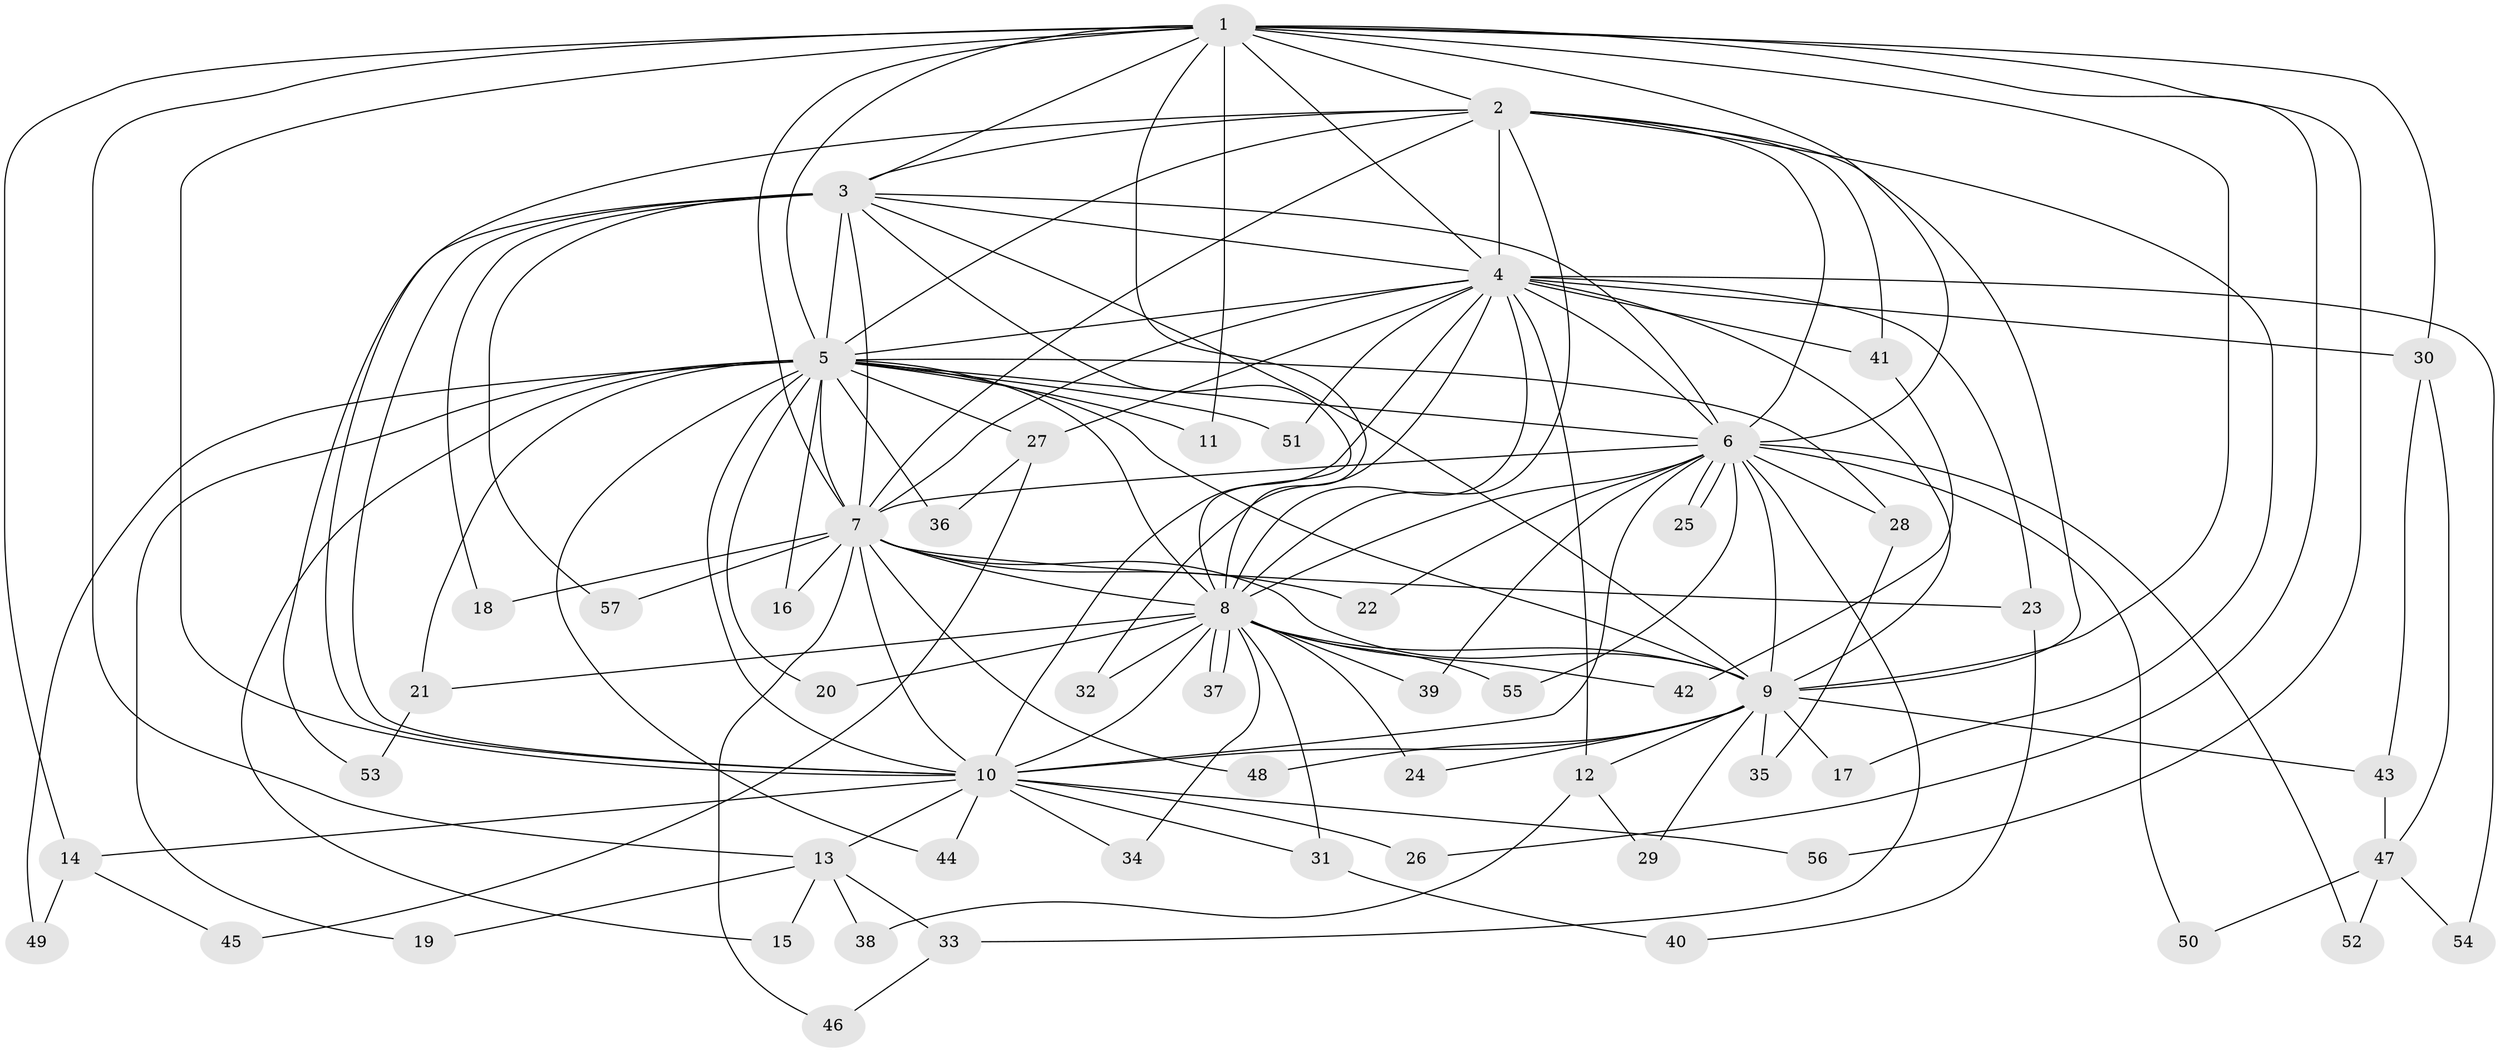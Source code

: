 // Generated by graph-tools (version 1.1) at 2025/11/02/27/25 16:11:01]
// undirected, 57 vertices, 139 edges
graph export_dot {
graph [start="1"]
  node [color=gray90,style=filled];
  1;
  2;
  3;
  4;
  5;
  6;
  7;
  8;
  9;
  10;
  11;
  12;
  13;
  14;
  15;
  16;
  17;
  18;
  19;
  20;
  21;
  22;
  23;
  24;
  25;
  26;
  27;
  28;
  29;
  30;
  31;
  32;
  33;
  34;
  35;
  36;
  37;
  38;
  39;
  40;
  41;
  42;
  43;
  44;
  45;
  46;
  47;
  48;
  49;
  50;
  51;
  52;
  53;
  54;
  55;
  56;
  57;
  1 -- 2;
  1 -- 3;
  1 -- 4;
  1 -- 5;
  1 -- 6;
  1 -- 7;
  1 -- 8;
  1 -- 9;
  1 -- 10;
  1 -- 11;
  1 -- 13;
  1 -- 14;
  1 -- 26;
  1 -- 30;
  1 -- 56;
  2 -- 3;
  2 -- 4;
  2 -- 5;
  2 -- 6;
  2 -- 7;
  2 -- 8;
  2 -- 9;
  2 -- 10;
  2 -- 17;
  2 -- 41;
  3 -- 4;
  3 -- 5;
  3 -- 6;
  3 -- 7;
  3 -- 8;
  3 -- 9;
  3 -- 10;
  3 -- 18;
  3 -- 53;
  3 -- 57;
  4 -- 5;
  4 -- 6;
  4 -- 7;
  4 -- 8;
  4 -- 9;
  4 -- 10;
  4 -- 12;
  4 -- 23;
  4 -- 27;
  4 -- 30;
  4 -- 32;
  4 -- 41;
  4 -- 51;
  4 -- 54;
  5 -- 6;
  5 -- 7;
  5 -- 8;
  5 -- 9;
  5 -- 10;
  5 -- 11;
  5 -- 15;
  5 -- 16;
  5 -- 19;
  5 -- 20;
  5 -- 21;
  5 -- 27;
  5 -- 28;
  5 -- 36;
  5 -- 44;
  5 -- 49;
  5 -- 51;
  6 -- 7;
  6 -- 8;
  6 -- 9;
  6 -- 10;
  6 -- 22;
  6 -- 25;
  6 -- 25;
  6 -- 28;
  6 -- 33;
  6 -- 39;
  6 -- 50;
  6 -- 52;
  6 -- 55;
  7 -- 8;
  7 -- 9;
  7 -- 10;
  7 -- 16;
  7 -- 18;
  7 -- 22;
  7 -- 23;
  7 -- 46;
  7 -- 48;
  7 -- 57;
  8 -- 9;
  8 -- 10;
  8 -- 20;
  8 -- 21;
  8 -- 24;
  8 -- 31;
  8 -- 32;
  8 -- 34;
  8 -- 37;
  8 -- 37;
  8 -- 39;
  8 -- 42;
  8 -- 55;
  9 -- 10;
  9 -- 12;
  9 -- 17;
  9 -- 24;
  9 -- 29;
  9 -- 35;
  9 -- 43;
  9 -- 48;
  10 -- 13;
  10 -- 14;
  10 -- 26;
  10 -- 31;
  10 -- 34;
  10 -- 44;
  10 -- 56;
  12 -- 29;
  12 -- 38;
  13 -- 15;
  13 -- 19;
  13 -- 33;
  13 -- 38;
  14 -- 45;
  14 -- 49;
  21 -- 53;
  23 -- 40;
  27 -- 36;
  27 -- 45;
  28 -- 35;
  30 -- 43;
  30 -- 47;
  31 -- 40;
  33 -- 46;
  41 -- 42;
  43 -- 47;
  47 -- 50;
  47 -- 52;
  47 -- 54;
}
